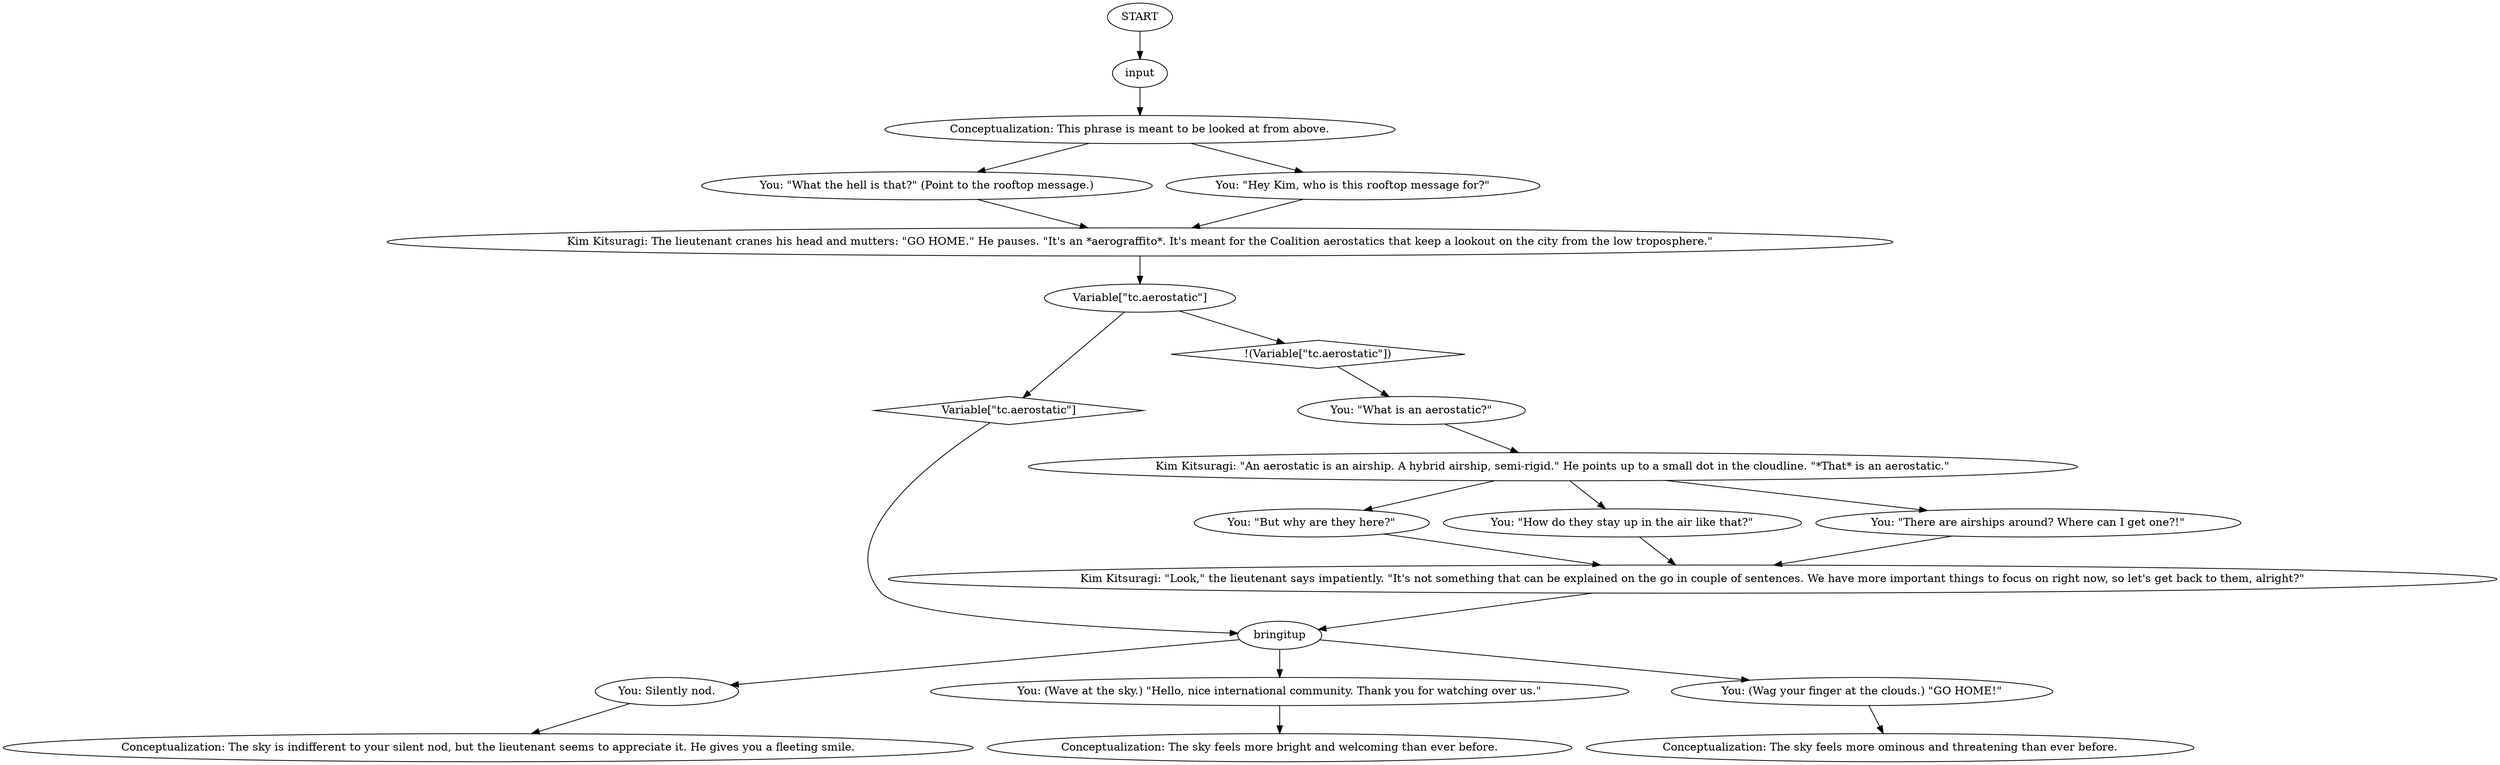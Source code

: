 # VILLAGE ORB / aerograffito afterthought
# Conceptualization afterthought about the words on the roof!
# ==================================================
digraph G {
	  0 [label="START"];
	  1 [label="input"];
	  2 [label="You: Silently nod."];
	  3 [label="You: \"But why are they here?\""];
	  4 [label="You: (Wave at the sky.) \"Hello, nice international community. Thank you for watching over us.\""];
	  5 [label="Conceptualization: The sky feels more ominous and threatening than ever before."];
	  6 [label="You: \"How do they stay up in the air like that?\""];
	  7 [label="Conceptualization: The sky is indifferent to your silent nod, but the lieutenant seems to appreciate it. He gives you a fleeting smile."];
	  9 [label="Conceptualization: The sky feels more bright and welcoming than ever before."];
	  10 [label="You: \"What is an aerostatic?\""];
	  11 [label="Conceptualization: This phrase is meant to be looked at from above."];
	  12 [label="Kim Kitsuragi: \"Look,\" the lieutenant says impatiently. \"It's not something that can be explained on the go in couple of sentences. We have more important things to focus on right now, so let's get back to them, alright?\""];
	  13 [label="You: \"There are airships around? Where can I get one?!\""];
	  14 [label="bringitup"];
	  15 [label="Kim Kitsuragi: The lieutenant cranes his head and mutters: \"GO HOME.\" He pauses. \"It's an *aerograffito*. It's meant for the Coalition aerostatics that keep a lookout on the city from the low troposphere.\""];
	  16 [label="Variable[\"tc.aerostatic\"]"];
	  17 [label="Variable[\"tc.aerostatic\"]", shape=diamond];
	  18 [label="!(Variable[\"tc.aerostatic\"])", shape=diamond];
	  19 [label="You: \"What the hell is that?\" (Point to the rooftop message.)"];
	  20 [label="You: \"Hey Kim, who is this rooftop message for?\""];
	  21 [label="Kim Kitsuragi: \"An aerostatic is an airship. A hybrid airship, semi-rigid.\" He points up to a small dot in the cloudline. \"*That* is an aerostatic.\""];
	  22 [label="You: (Wag your finger at the clouds.) \"GO HOME!\""];
	  0 -> 1
	  1 -> 11
	  2 -> 7
	  3 -> 12
	  4 -> 9
	  6 -> 12
	  10 -> 21
	  11 -> 19
	  11 -> 20
	  12 -> 14
	  13 -> 12
	  14 -> 2
	  14 -> 4
	  14 -> 22
	  15 -> 16
	  16 -> 17
	  16 -> 18
	  17 -> 14
	  18 -> 10
	  19 -> 15
	  20 -> 15
	  21 -> 3
	  21 -> 13
	  21 -> 6
	  22 -> 5
}

